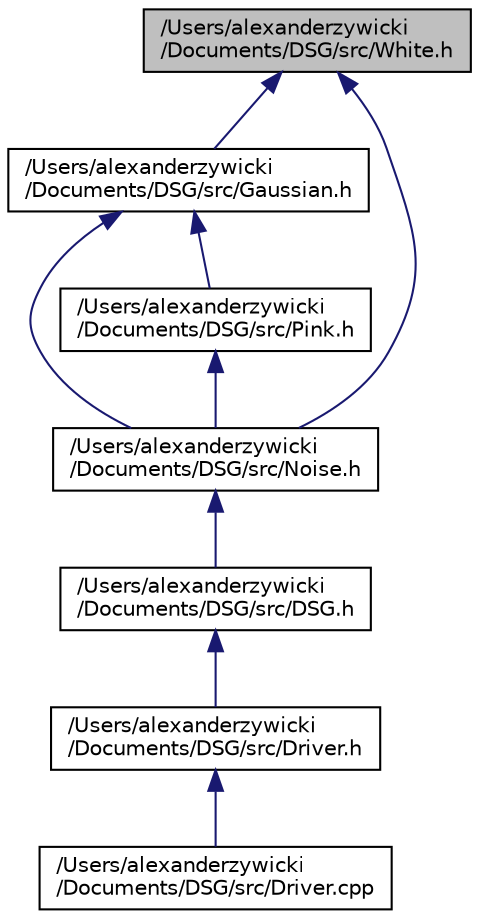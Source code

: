 digraph "/Users/alexanderzywicki/Documents/DSG/src/White.h"
{
  edge [fontname="Helvetica",fontsize="10",labelfontname="Helvetica",labelfontsize="10"];
  node [fontname="Helvetica",fontsize="10",shape=record];
  Node1 [label="/Users/alexanderzywicki\l/Documents/DSG/src/White.h",height=0.2,width=0.4,color="black", fillcolor="grey75", style="filled", fontcolor="black"];
  Node1 -> Node2 [dir="back",color="midnightblue",fontsize="10",style="solid",fontname="Helvetica"];
  Node2 [label="/Users/alexanderzywicki\l/Documents/DSG/src/Gaussian.h",height=0.2,width=0.4,color="black", fillcolor="white", style="filled",URL="$_gaussian_8h.html"];
  Node2 -> Node3 [dir="back",color="midnightblue",fontsize="10",style="solid",fontname="Helvetica"];
  Node3 [label="/Users/alexanderzywicki\l/Documents/DSG/src/Noise.h",height=0.2,width=0.4,color="black", fillcolor="white", style="filled",URL="$_noise_8h.html"];
  Node3 -> Node4 [dir="back",color="midnightblue",fontsize="10",style="solid",fontname="Helvetica"];
  Node4 [label="/Users/alexanderzywicki\l/Documents/DSG/src/DSG.h",height=0.2,width=0.4,color="black", fillcolor="white", style="filled",URL="$_d_s_g_8h.html"];
  Node4 -> Node5 [dir="back",color="midnightblue",fontsize="10",style="solid",fontname="Helvetica"];
  Node5 [label="/Users/alexanderzywicki\l/Documents/DSG/src/Driver.h",height=0.2,width=0.4,color="black", fillcolor="white", style="filled",URL="$_driver_8h.html"];
  Node5 -> Node6 [dir="back",color="midnightblue",fontsize="10",style="solid",fontname="Helvetica"];
  Node6 [label="/Users/alexanderzywicki\l/Documents/DSG/src/Driver.cpp",height=0.2,width=0.4,color="black", fillcolor="white", style="filled",URL="$_driver_8cpp.html"];
  Node2 -> Node7 [dir="back",color="midnightblue",fontsize="10",style="solid",fontname="Helvetica"];
  Node7 [label="/Users/alexanderzywicki\l/Documents/DSG/src/Pink.h",height=0.2,width=0.4,color="black", fillcolor="white", style="filled",URL="$_pink_8h.html"];
  Node7 -> Node3 [dir="back",color="midnightblue",fontsize="10",style="solid",fontname="Helvetica"];
  Node1 -> Node3 [dir="back",color="midnightblue",fontsize="10",style="solid",fontname="Helvetica"];
}
